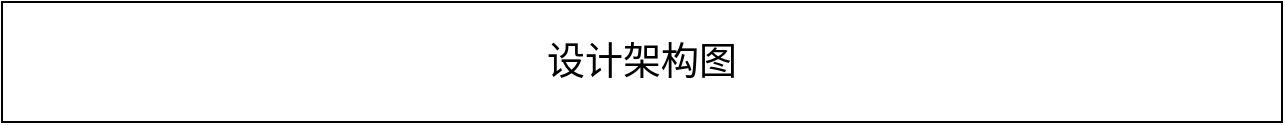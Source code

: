 <mxfile version="13.7.9" type="embed"><diagram id="NU1ITVGtS6ywvsQitE56" name="第 1 页"><mxGraphModel dx="1294" dy="864" grid="1" gridSize="10" guides="1" tooltips="1" connect="1" arrows="1" fold="1" page="1" pageScale="1" pageWidth="1169" pageHeight="827" math="0" shadow="0"><root><mxCell id="0"/><mxCell id="1" parent="0"/><mxCell id="2" value="&lt;font style=&quot;font-size: 19px&quot;&gt;设计架构图&lt;/font&gt;" style="rounded=0;whiteSpace=wrap;html=1;" vertex="1" parent="1"><mxGeometry x="240" y="10" width="640" height="60" as="geometry"/></mxCell></root></mxGraphModel></diagram></mxfile>